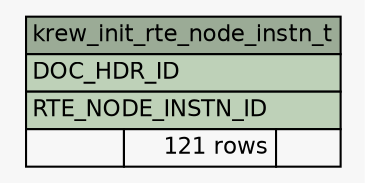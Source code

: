 // dot 2.28.0 on Mac OS X 10.7.2
// SchemaSpy rev 590
digraph "krew_init_rte_node_instn_t" {
  graph [
    rankdir="RL"
    bgcolor="#f7f7f7"
    nodesep="0.18"
    ranksep="0.46"
    fontname="Helvetica"
    fontsize="11"
  ];
  node [
    fontname="Helvetica"
    fontsize="11"
    shape="plaintext"
  ];
  edge [
    arrowsize="0.8"
  ];
  "krew_init_rte_node_instn_t" [
    label=<
    <TABLE BORDER="0" CELLBORDER="1" CELLSPACING="0" BGCOLOR="#ffffff">
      <TR><TD COLSPAN="3" BGCOLOR="#9bab96" ALIGN="CENTER">krew_init_rte_node_instn_t</TD></TR>
      <TR><TD PORT="DOC_HDR_ID" COLSPAN="3" BGCOLOR="#bed1b8" ALIGN="LEFT">DOC_HDR_ID</TD></TR>
      <TR><TD PORT="RTE_NODE_INSTN_ID" COLSPAN="3" BGCOLOR="#bed1b8" ALIGN="LEFT">RTE_NODE_INSTN_ID</TD></TR>
      <TR><TD ALIGN="LEFT" BGCOLOR="#f7f7f7">  </TD><TD ALIGN="RIGHT" BGCOLOR="#f7f7f7">121 rows</TD><TD ALIGN="RIGHT" BGCOLOR="#f7f7f7">  </TD></TR>
    </TABLE>>
    URL="tables/krew_init_rte_node_instn_t.html"
    tooltip="krew_init_rte_node_instn_t"
  ];
}
